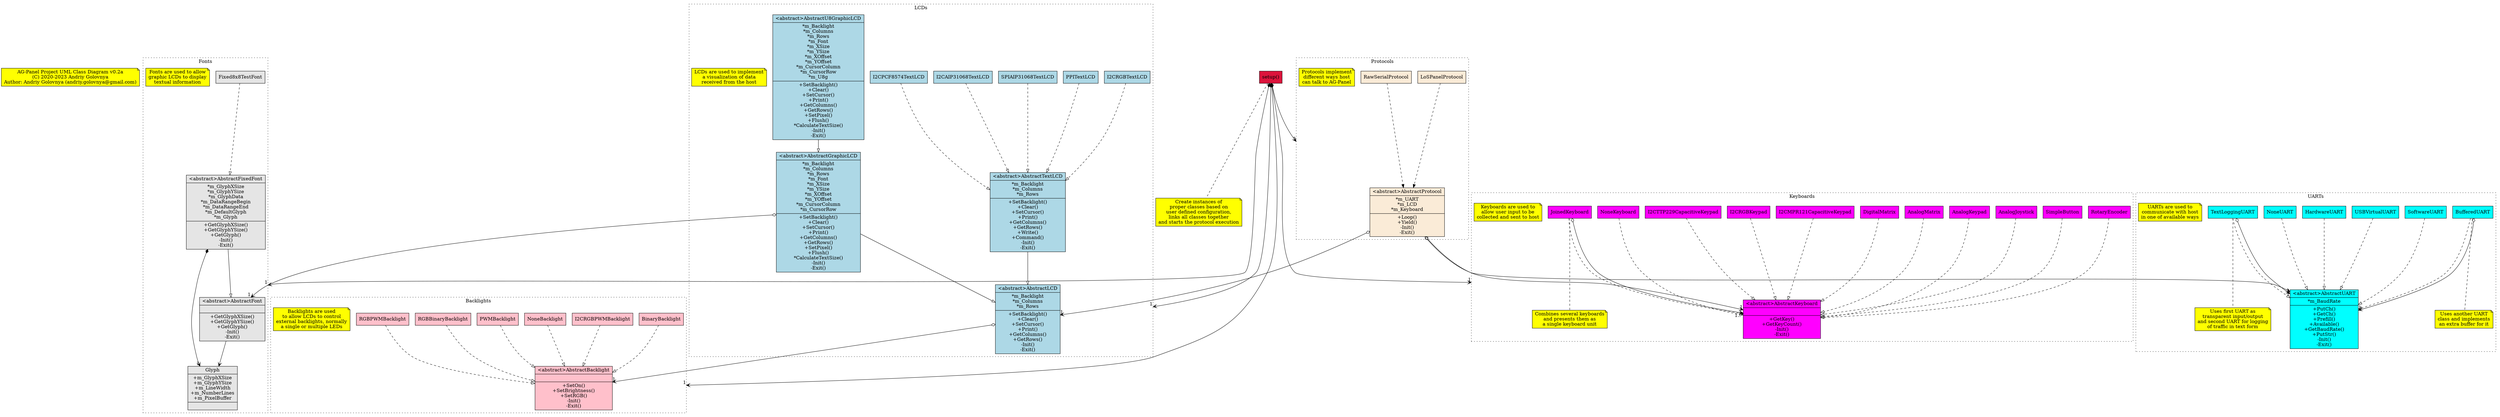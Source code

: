 /*! \file class_diagram.dot
    \brief AG-Panel Project UML class diagram
    \copyright (C) 2020-2023 Andriy Golovnya
    \author Andriy Golovnya (andriy.golovnya@gmail.com)
 */

digraph class_diagram {

    node [
        shape = record
    ]
    compound = true
    //splines = false

    /* Header with version information */
    main_note [
        shape = note
        style = filled
        fillcolor = yellow
        label = "AG-Panel Project UML Class Diagram v0.2a\n(C) 2020-2023 Andriy Golovnya\nAuthor: Andriy Golovnya (andriy.golovnya@gmail.com)"
    ]

    /* Backlights group of classes */
    subgraph cluster_backlights {
        node [
            style = filled
            fillcolor = "pink"
        ]
        style = dotted
        label = "Backlights"
        AbstractBacklight [
            label = "{\<abstract\>AbstractBacklight||+SetOn()\n+SetBrightness()\n+SetRGB()\n-Init()\n-Exit()}"
        ]
        BinaryBacklight -> AbstractBacklight [style = dashed, arrowhead = onormal]
        I2CRGBPWMBacklight -> AbstractBacklight [style = dashed, arrowhead = onormal]
        NoneBacklight -> AbstractBacklight [style = dashed, arrowhead = onormal]
        PWMBacklight -> AbstractBacklight [style = dashed, arrowhead = onormal]
        RGBBinaryBacklight -> AbstractBacklight [style = dashed, arrowhead = onormal]
        RGBPWMBacklight -> AbstractBacklight [style = dashed, arrowhead = onormal]

        backlights_note [
            shape = note
            style = filled
            fillcolor = yellow
            label = "Backlights are used\nto allow LCDs to control\nexternal backlights, normally\na single or multiple LEDs"
        ]
    }

    /* Fonts group of classes */
    subgraph cluster_fonts {
        node [
            style = filled
            fillcolor = "gray90"
        ]
        style = dotted
        label = "Fonts"
        Glyph [
            label = "{Glyph|+m_GlyphXSize\n+m_GlyphYSize\n+m_LineWidth\n+m_NumberLines\n+m_PixelBuffer|}"
        ]
        AbstractFont [
            label = "{\<abstract\>AbstractFont||+GetGlyphXSize()\n+GetGlyphYSize()\n+GetGlyph()\n-Init()\n-Exit()}"
        ]
        AbstractFixedFont [
            label = "{\<abstract\>AbstractFixedFont|*m_GlyphXSize\n*m_GlyphYSize\n*m_GlyphData\n*m_DataRangeBegin\n*m_DataRangeEnd\n*m_DefaultGlyph\n*m_Glyph|+GetGlyphXSize()\n+GetGlyphYSize()\n+GetGlyph()\n-Init()\n-Exit()}"
        ]
        AbstractFont -> Glyph [arrowhead = open]
        AbstractFixedFont -> AbstractFont [style = solid, arrowhead = onormal]
        AbstractFixedFont -> Glyph [style = solid, dir = both, arrowhead = open, arrowtail = diamond, headlabel = "1"]
        Fixed8x8TestFont -> AbstractFixedFont [style = dashed, arrowhead = onormal]

        fonts_note [
            shape = note
            style = filled
            fillcolor = yellow
            label = "Fonts are used to allow\ngraphic LCDs to display\ntextual information"
        ]
    }

    /* LCDs group of classes */
    subgraph cluster_lcds {
        node [
            style = filled
            fillcolor = "lightblue"
        ]
        style = dotted
        label = "LCDs"
        AbstractLCD [
            label = "{\<abstract\>AbstractLCD|*m_Backlight\n*m_Columns\n*m_Rows|+SetBacklight()\n+Clear()\n+SetCursor()\n+Print()\n+GetColumns()\n+GetRows()\n-Init()\n-Exit()}"
        ]
        AbstractTextLCD [
            label = "{\<abstract\>AbstractTextLCD|*m_Backlight\n*m_Columns\n*m_Rows|+SetBacklight()\n+Clear()\n+SetCursor()\n+Print()\n+GetColumns()\n+GetRows()\n+Write()\n+Command()\n-Init()\n-Exit()}"
        ]
        AbstractGraphicLCD [
            label = "{\<abstract\>AbstractGraphicLCD|*m_Backlight\n*m_Columns\n*m_Rows\n*m_Font\n*m_XSize\n*m_YSize\n*m_XOffset\n*m_YOffset\n*m_CursorColumn\n*m_CursorRow|+SetBacklight()\n+Clear()\n+SetCursor()\n+Print()\n+GetColumns()\n+GetRows()\n+SetPixel()\n+Flush()\n*CalculateTextSize()\n-Init()\n-Exit()}"
        ]
        AbstractU8GraphicLCD [
            label = "{\<abstract\>AbstractU8GraphicLCD|*m_Backlight\n*m_Columns\n*m_Rows\n*m_Font\n*m_XSize\n*m_YSize\n*m_XOffset\n*m_YOffset\n*m_CursorColumn\n*m_CursorRow\n*m_U8g|+SetBacklight()\n+Clear()\n+SetCursor()\n+Print()\n+GetColumns()\n+GetRows()\n+SetPixel()\n+Flush()\n*CalculateTextSize()\n-Init()\n-Exit()}"
        ]
        AbstractTextLCD -> AbstractLCD [style = solid, arrowhead = onormal]
        I2CAIP31068TextLCD -> AbstractTextLCD [style = dashed, arrowhead = onormal]
        I2CPCF8574TextLCD -> AbstractTextLCD [style = dashed, arrowhead = onormal]
        I2CRGBTextLCD -> AbstractTextLCD [style = dashed, arrowhead = onormal]
        PPITextLCD -> AbstractTextLCD [style = dashed, arrowhead = onormal]
        SPIAIP31068TextLCD -> AbstractTextLCD [style = dashed, arrowhead = onormal]
        AbstractGraphicLCD -> AbstractLCD [style = solid, arrowhead = onormal]
        AbstractU8GraphicLCD -> AbstractGraphicLCD [style = solid, arrowhead = onormal]

        lcd_note [
            shape = note
            style = filled
            fillcolor = yellow
            label = "LCDs are used to implement\na visualization of data\nreceived from the host"
        ]
    }

    /* UARTs group of classes */
    subgraph cluster_uarts {
        node [
            style = filled
            fillcolor = "cyan"
        ]
        style = dotted
        label = "UARTs"
        AbstractUART [
            label = "{\<abstract\>AbstractUART|*m_BaudRate|+PutCh()\n+GetCh()\n+Prefill()\n+Available()\n+GetBaudRate()\n+PutStr()\n-Init()\n-Exit()}"
        ]
        BufferedUART -> AbstractUART [style = dashed, arrowhead = onormal]
        BufferedUART -> AbstractUART [style = solid, dir = both, arrowhead = open, arrowtail = ediamond, headlabel = "1"]
        BufferedUART -> note_for_BufferedUART [style = dashed, dir = none]
        HardwareUART -> AbstractUART [style = dashed, arrowhead = onormal]
        NoneUART -> AbstractUART [style = dashed, arrowhead = onormal]
        SoftwareUART -> AbstractUART [style = dashed, arrowhead = onormal]
        USBVirtualUART -> AbstractUART [style = dashed, arrowhead = onormal]
        TextLoggingUART -> AbstractUART [style = dashed, arrowhead = onormal]
        TextLoggingUART -> AbstractUART [style = solid, dir = both, arrowhead = open, arrowtail = ediamond, headlabel = "2"]
        TextLoggingUART -> note_for_TextLoggingUART [style = dashed, dir = none]
        /* UARTs Notes */
        note_for_BufferedUART [
            shape = note
            style = filled
            fillcolor = yellow
            label = "Uses another UART\nclass and implements\nan extra buffer for it"
        ]
        note_for_TextLoggingUART [
            shape = note
            style = filled
            fillcolor = yellow
            label = "Uses first UART as\ntransparent input/output\nand second UART for logging\nof traffic in text form"
        ]

        uarts_note [
            shape = note
            style = filled
            fillcolor = yellow
            label = "UARTs are used to\ncommunicate with host\nin one of available ways"
        ]
    }

    /* Keyboards group of classes */
    subgraph cluster_keyboards {
        node [
            style = filled
            fillcolor = "magenta"
        ]
        style = dotted
        label = "Keyboards"
        AbstractKeyboard [
            label = "{\<abstract\>AbstractKeyboard||+GetKey()\n+GetKeyCount()\n-Init()\n-Exit()}"
        ]
        AnalogJoystick -> AbstractKeyboard [style = dashed, arrowhead = onormal]
        AnalogKeypad -> AbstractKeyboard [style = dashed, arrowhead = onormal]
        AnalogMatrix -> AbstractKeyboard [style = dashed, arrowhead = onormal]
        DigitalMatrix -> AbstractKeyboard [style = dashed, arrowhead = onormal]
        I2CMPR121CapacitiveKeypad -> AbstractKeyboard [style = dashed, arrowhead = onormal]
        I2CRGBKeypad -> AbstractKeyboard [style = dashed, arrowhead = onormal]
        I2CTTP229CapacitiveKeypad -> AbstractKeyboard [style = dashed, arrowhead = onormal]
        JoinedKeyboard -> AbstractKeyboard [style = dashed, arrowhead = onormal]
        JoinedKeyboard -> AbstractKeyboard [style = solid, dir = both, arrowhead = open, arrowtail = ediamond, headlabel = "1..*"]
        JoinedKeyboard -> note_for_JoinedKeyboard [style = dashed, dir = none]
        NoneKeyboard -> AbstractKeyboard [style = dashed, arrowhead = onormal]
        RotaryEncoder -> AbstractKeyboard [style = dashed, arrowhead = onormal]
        SimpleButton -> AbstractKeyboard [style = dashed, arrowhead = onormal]
        /* Keybords notes */
        note_for_JoinedKeyboard [
            shape = note
            style = filled
            fillcolor = yellow
            label = "Combines several keyboards\nand presents them as\na single keyboard unit"
        ]

        keyboards_note [
            shape = note
            style = filled
            fillcolor = yellow
            label = "Keyboards are used to\nallow user input to be\ncollected and sent to host"
        ]
    }

    /* Protocols group of classes */
    subgraph cluster_protocols {
        node [
            style = filled
            fillcolor = "antiquewhite"
        ]
        style = dotted
        label = "Protocols"
        AbstractProtocol [
            label = "{\<abstract\>AbstractProtocol|*m_UART\n*m_LCD\n*m_Keyboard|+Loop()\n+Yield()\n-Init()\n-Exit()}"
        ]
        LoSPanelProtocol -> AbstractProtocol [style = dashed]
        RawSerialProtocol -> AbstractProtocol [style = dashed]

        protocols_note [
            shape = note
            style = filled
            fillcolor = yellow
            label = "Protocols implement\ndifferent ways host\ncan talk to AG-Panel"
        ]
    }

    /* Relationships of main classes */
    AbstractLCD -> AbstractBacklight [style = solid, dir = both, arrowhead = open, arrowtail = ediamond, headlabel = "1"]
    AbstractGraphicLCD -> AbstractFont [style = solid, dir = both, arrowhead = open, arrowtail = ediamond, headlabel = "1"]
    AbstractProtocol -> AbstractLCD [style = solid, dir = both, arrowhead = open, arrowtail = ediamond, headlabel = "1"]
    AbstractProtocol -> AbstractUART [style = solid, dir = both, arrowhead = open, arrowtail = ediamond, headlabel = "1"]
    AbstractProtocol -> AbstractKeyboard [style = solid, dir = both, arrowhead = open, arrowtail = ediamond, headlabel = "1"]

    main [
        style = filled
        fillcolor = "crimson"
        label = "setup()"
    ]
    main -> AbstractBacklight [lhead = cluster_backlights, style = solid, dir = both, arrowhead = open, arrowtail = diamond, headlabel = "1"]
    main -> AbstractFont [lhead = cluster_fonts, style = solid, dir = both, arrowhead = open, arrowtail = diamond, headlabel = "1"]
    main -> AbstractLCD [lhead = cluster_lcds, style = solid, dir = both, arrowhead = open, arrowtail = diamond, headlabel = "1"]
    main -> AbstractKeyboard [lhead = cluster_keyboards, style = solid, dir = both, arrowhead = open, arrowtail = diamond, headlabel = "1"]
    main -> AbstractProtocol [lhead = cluster_protocols, style = solid, dir = both, arrowhead = open, arrowtail = diamond, headlabel = "1"]

    main -> note_for_main [style = dashed, dir = none]
    note_for_main [
        shape = note
        style = filled
        fillcolor = yellow
        label = "Create instances of\nproper classes based on\nuser defined configuration,\nlinks all classes together\nand starts the protocol execution"
    ]
}
